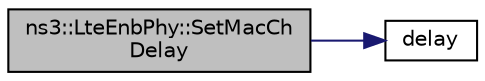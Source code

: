 digraph "ns3::LteEnbPhy::SetMacChDelay"
{
  edge [fontname="Helvetica",fontsize="10",labelfontname="Helvetica",labelfontsize="10"];
  node [fontname="Helvetica",fontsize="10",shape=record];
  rankdir="LR";
  Node1 [label="ns3::LteEnbPhy::SetMacCh\lDelay",height=0.2,width=0.4,color="black", fillcolor="grey75", style="filled", fontcolor="black"];
  Node1 -> Node2 [color="midnightblue",fontsize="10",style="solid"];
  Node2 [label="delay",height=0.2,width=0.4,color="black", fillcolor="white", style="filled",URL="$d8/d68/lte_2model_2fading-traces_2fading__trace__generator_8m.html#a7964e6aa8f61a9d28973c8267a606ad8"];
}
